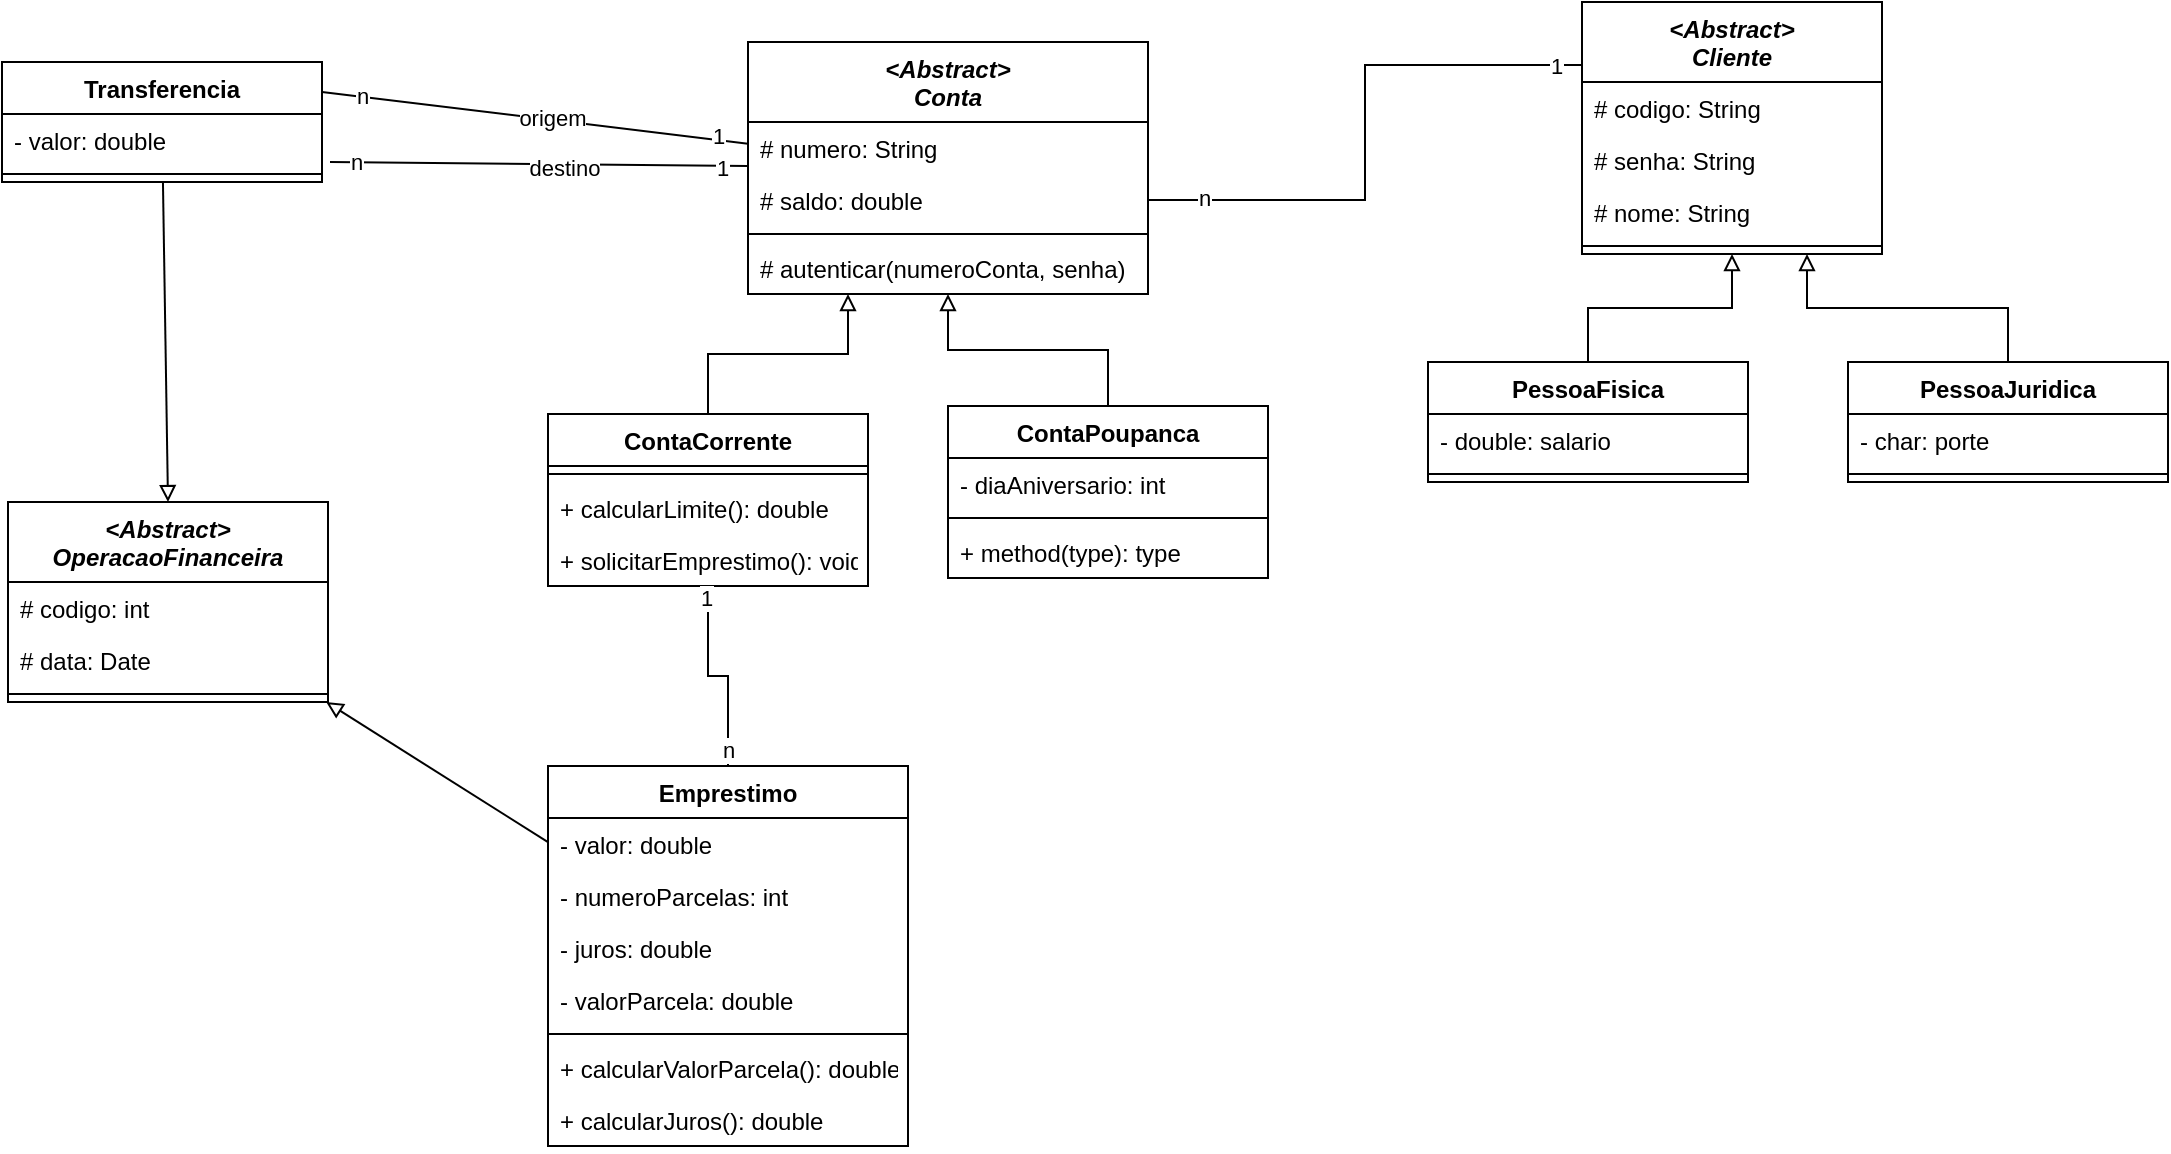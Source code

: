 <mxfile version="13.10.5" type="device"><diagram id="RcMY8gVsUgp54srIJ5_0" name="Page-1"><mxGraphModel dx="1955" dy="534" grid="1" gridSize="10" guides="1" tooltips="1" connect="1" arrows="1" fold="1" page="1" pageScale="1" pageWidth="850" pageHeight="1100" math="0" shadow="0"><root><mxCell id="0"/><mxCell id="1" parent="0"/><mxCell id="Mbj8dXNGY5FZDgtsWtC5-1" value="&lt;Abstract&gt;&#xA;Cliente" style="swimlane;fontStyle=3;align=center;verticalAlign=top;childLayout=stackLayout;horizontal=1;startSize=40;horizontalStack=0;resizeParent=1;resizeParentMax=0;resizeLast=0;collapsible=1;marginBottom=0;" parent="1" vertex="1"><mxGeometry x="527" y="30" width="150" height="126" as="geometry"/></mxCell><mxCell id="pEUSYdU6tStEqlVM76hr-1" value="# codigo: String" style="text;strokeColor=none;fillColor=none;align=left;verticalAlign=top;spacingLeft=4;spacingRight=4;overflow=hidden;rotatable=0;points=[[0,0.5],[1,0.5]];portConstraint=eastwest;" parent="Mbj8dXNGY5FZDgtsWtC5-1" vertex="1"><mxGeometry y="40" width="150" height="26" as="geometry"/></mxCell><mxCell id="Mbj8dXNGY5FZDgtsWtC5-2" value="# senha: String" style="text;strokeColor=none;fillColor=none;align=left;verticalAlign=top;spacingLeft=4;spacingRight=4;overflow=hidden;rotatable=0;points=[[0,0.5],[1,0.5]];portConstraint=eastwest;" parent="Mbj8dXNGY5FZDgtsWtC5-1" vertex="1"><mxGeometry y="66" width="150" height="26" as="geometry"/></mxCell><mxCell id="mbG5Q58NOPODjPvZXY7C-1" value="# nome: String" style="text;strokeColor=none;fillColor=none;align=left;verticalAlign=top;spacingLeft=4;spacingRight=4;overflow=hidden;rotatable=0;points=[[0,0.5],[1,0.5]];portConstraint=eastwest;" parent="Mbj8dXNGY5FZDgtsWtC5-1" vertex="1"><mxGeometry y="92" width="150" height="26" as="geometry"/></mxCell><mxCell id="Mbj8dXNGY5FZDgtsWtC5-3" value="" style="line;strokeWidth=1;fillColor=none;align=left;verticalAlign=middle;spacingTop=-1;spacingLeft=3;spacingRight=3;rotatable=0;labelPosition=right;points=[];portConstraint=eastwest;" parent="Mbj8dXNGY5FZDgtsWtC5-1" vertex="1"><mxGeometry y="118" width="150" height="8" as="geometry"/></mxCell><mxCell id="Mbj8dXNGY5FZDgtsWtC5-17" style="edgeStyle=orthogonalEdgeStyle;rounded=0;orthogonalLoop=1;jettySize=auto;html=1;exitX=0.5;exitY=0;exitDx=0;exitDy=0;entryX=0.5;entryY=1;entryDx=0;entryDy=0;endArrow=block;endFill=0;" parent="1" source="Mbj8dXNGY5FZDgtsWtC5-5" target="Mbj8dXNGY5FZDgtsWtC5-1" edge="1"><mxGeometry relative="1" as="geometry"/></mxCell><mxCell id="Mbj8dXNGY5FZDgtsWtC5-5" value="PessoaFisica" style="swimlane;fontStyle=1;align=center;verticalAlign=top;childLayout=stackLayout;horizontal=1;startSize=26;horizontalStack=0;resizeParent=1;resizeParentMax=0;resizeLast=0;collapsible=1;marginBottom=0;" parent="1" vertex="1"><mxGeometry x="450" y="210" width="160" height="60" as="geometry"/></mxCell><mxCell id="Mbj8dXNGY5FZDgtsWtC5-6" value="- double: salario" style="text;strokeColor=none;fillColor=none;align=left;verticalAlign=top;spacingLeft=4;spacingRight=4;overflow=hidden;rotatable=0;points=[[0,0.5],[1,0.5]];portConstraint=eastwest;" parent="Mbj8dXNGY5FZDgtsWtC5-5" vertex="1"><mxGeometry y="26" width="160" height="26" as="geometry"/></mxCell><mxCell id="Mbj8dXNGY5FZDgtsWtC5-7" value="" style="line;strokeWidth=1;fillColor=none;align=left;verticalAlign=middle;spacingTop=-1;spacingLeft=3;spacingRight=3;rotatable=0;labelPosition=right;points=[];portConstraint=eastwest;" parent="Mbj8dXNGY5FZDgtsWtC5-5" vertex="1"><mxGeometry y="52" width="160" height="8" as="geometry"/></mxCell><mxCell id="Mbj8dXNGY5FZDgtsWtC5-18" style="edgeStyle=orthogonalEdgeStyle;rounded=0;orthogonalLoop=1;jettySize=auto;html=1;entryX=0.75;entryY=1;entryDx=0;entryDy=0;endArrow=block;endFill=0;" parent="1" source="Mbj8dXNGY5FZDgtsWtC5-9" target="Mbj8dXNGY5FZDgtsWtC5-1" edge="1"><mxGeometry relative="1" as="geometry"/></mxCell><mxCell id="Mbj8dXNGY5FZDgtsWtC5-9" value="PessoaJuridica" style="swimlane;fontStyle=1;align=center;verticalAlign=top;childLayout=stackLayout;horizontal=1;startSize=26;horizontalStack=0;resizeParent=1;resizeParentMax=0;resizeLast=0;collapsible=1;marginBottom=0;" parent="1" vertex="1"><mxGeometry x="660" y="210" width="160" height="60" as="geometry"/></mxCell><mxCell id="Mbj8dXNGY5FZDgtsWtC5-10" value="- char: porte" style="text;strokeColor=none;fillColor=none;align=left;verticalAlign=top;spacingLeft=4;spacingRight=4;overflow=hidden;rotatable=0;points=[[0,0.5],[1,0.5]];portConstraint=eastwest;" parent="Mbj8dXNGY5FZDgtsWtC5-9" vertex="1"><mxGeometry y="26" width="160" height="26" as="geometry"/></mxCell><mxCell id="Mbj8dXNGY5FZDgtsWtC5-11" value="" style="line;strokeWidth=1;fillColor=none;align=left;verticalAlign=middle;spacingTop=-1;spacingLeft=3;spacingRight=3;rotatable=0;labelPosition=right;points=[];portConstraint=eastwest;" parent="Mbj8dXNGY5FZDgtsWtC5-9" vertex="1"><mxGeometry y="52" width="160" height="8" as="geometry"/></mxCell><mxCell id="Mbj8dXNGY5FZDgtsWtC5-13" value="&lt;Abstract&gt;&#xA;Conta" style="swimlane;fontStyle=3;align=center;verticalAlign=top;childLayout=stackLayout;horizontal=1;startSize=40;horizontalStack=0;resizeParent=1;resizeParentMax=0;resizeLast=0;collapsible=1;marginBottom=0;" parent="1" vertex="1"><mxGeometry x="110" y="50" width="200" height="126" as="geometry"/></mxCell><mxCell id="Mbj8dXNGY5FZDgtsWtC5-14" value="# numero: String" style="text;strokeColor=none;fillColor=none;align=left;verticalAlign=top;spacingLeft=4;spacingRight=4;overflow=hidden;rotatable=0;points=[[0,0.5],[1,0.5]];portConstraint=eastwest;" parent="Mbj8dXNGY5FZDgtsWtC5-13" vertex="1"><mxGeometry y="40" width="200" height="26" as="geometry"/></mxCell><mxCell id="Mbj8dXNGY5FZDgtsWtC5-39" value="# saldo: double" style="text;strokeColor=none;fillColor=none;align=left;verticalAlign=top;spacingLeft=4;spacingRight=4;overflow=hidden;rotatable=0;points=[[0,0.5],[1,0.5]];portConstraint=eastwest;" parent="Mbj8dXNGY5FZDgtsWtC5-13" vertex="1"><mxGeometry y="66" width="200" height="26" as="geometry"/></mxCell><mxCell id="Mbj8dXNGY5FZDgtsWtC5-15" value="" style="line;strokeWidth=1;fillColor=none;align=left;verticalAlign=middle;spacingTop=-1;spacingLeft=3;spacingRight=3;rotatable=0;labelPosition=right;points=[];portConstraint=eastwest;" parent="Mbj8dXNGY5FZDgtsWtC5-13" vertex="1"><mxGeometry y="92" width="200" height="8" as="geometry"/></mxCell><mxCell id="Q6RiedWGzLizgEgo3RWb-1" value="# autenticar(numeroConta, senha)" style="text;strokeColor=none;fillColor=none;align=left;verticalAlign=top;spacingLeft=4;spacingRight=4;overflow=hidden;rotatable=0;points=[[0,0.5],[1,0.5]];portConstraint=eastwest;" parent="Mbj8dXNGY5FZDgtsWtC5-13" vertex="1"><mxGeometry y="100" width="200" height="26" as="geometry"/></mxCell><mxCell id="Mbj8dXNGY5FZDgtsWtC5-40" style="edgeStyle=orthogonalEdgeStyle;rounded=0;orthogonalLoop=1;jettySize=auto;html=1;exitX=0.5;exitY=0;exitDx=0;exitDy=0;entryX=0.25;entryY=1;entryDx=0;entryDy=0;endArrow=block;endFill=0;" parent="1" source="Mbj8dXNGY5FZDgtsWtC5-23" target="Mbj8dXNGY5FZDgtsWtC5-13" edge="1"><mxGeometry relative="1" as="geometry"><mxPoint x="152.08" y="176.988" as="targetPoint"/></mxGeometry></mxCell><mxCell id="Mbj8dXNGY5FZDgtsWtC5-23" value="ContaCorrente" style="swimlane;fontStyle=1;align=center;verticalAlign=top;childLayout=stackLayout;horizontal=1;startSize=26;horizontalStack=0;resizeParent=1;resizeParentMax=0;resizeLast=0;collapsible=1;marginBottom=0;" parent="1" vertex="1"><mxGeometry x="10" y="236" width="160" height="86" as="geometry"/></mxCell><mxCell id="Mbj8dXNGY5FZDgtsWtC5-25" value="" style="line;strokeWidth=1;fillColor=none;align=left;verticalAlign=middle;spacingTop=-1;spacingLeft=3;spacingRight=3;rotatable=0;labelPosition=right;points=[];portConstraint=eastwest;" parent="Mbj8dXNGY5FZDgtsWtC5-23" vertex="1"><mxGeometry y="26" width="160" height="8" as="geometry"/></mxCell><mxCell id="Mbj8dXNGY5FZDgtsWtC5-26" value="+ calcularLimite(): double" style="text;strokeColor=none;fillColor=none;align=left;verticalAlign=top;spacingLeft=4;spacingRight=4;overflow=hidden;rotatable=0;points=[[0,0.5],[1,0.5]];portConstraint=eastwest;" parent="Mbj8dXNGY5FZDgtsWtC5-23" vertex="1"><mxGeometry y="34" width="160" height="26" as="geometry"/></mxCell><mxCell id="Mbj8dXNGY5FZDgtsWtC5-50" value="+ solicitarEmprestimo(): void" style="text;strokeColor=none;fillColor=none;align=left;verticalAlign=top;spacingLeft=4;spacingRight=4;overflow=hidden;rotatable=0;points=[[0,0.5],[1,0.5]];portConstraint=eastwest;" parent="Mbj8dXNGY5FZDgtsWtC5-23" vertex="1"><mxGeometry y="60" width="160" height="26" as="geometry"/></mxCell><mxCell id="Mbj8dXNGY5FZDgtsWtC5-41" style="edgeStyle=orthogonalEdgeStyle;rounded=0;orthogonalLoop=1;jettySize=auto;html=1;endArrow=block;endFill=0;" parent="1" source="Mbj8dXNGY5FZDgtsWtC5-27" target="Mbj8dXNGY5FZDgtsWtC5-13" edge="1"><mxGeometry relative="1" as="geometry"><mxPoint x="210" y="170" as="targetPoint"/></mxGeometry></mxCell><mxCell id="Mbj8dXNGY5FZDgtsWtC5-27" value="ContaPoupanca" style="swimlane;fontStyle=1;align=center;verticalAlign=top;childLayout=stackLayout;horizontal=1;startSize=26;horizontalStack=0;resizeParent=1;resizeParentMax=0;resizeLast=0;collapsible=1;marginBottom=0;" parent="1" vertex="1"><mxGeometry x="210" y="232" width="160" height="86" as="geometry"/></mxCell><mxCell id="Mbj8dXNGY5FZDgtsWtC5-28" value="- diaAniversario: int" style="text;strokeColor=none;fillColor=none;align=left;verticalAlign=top;spacingLeft=4;spacingRight=4;overflow=hidden;rotatable=0;points=[[0,0.5],[1,0.5]];portConstraint=eastwest;" parent="Mbj8dXNGY5FZDgtsWtC5-27" vertex="1"><mxGeometry y="26" width="160" height="26" as="geometry"/></mxCell><mxCell id="Mbj8dXNGY5FZDgtsWtC5-29" value="" style="line;strokeWidth=1;fillColor=none;align=left;verticalAlign=middle;spacingTop=-1;spacingLeft=3;spacingRight=3;rotatable=0;labelPosition=right;points=[];portConstraint=eastwest;" parent="Mbj8dXNGY5FZDgtsWtC5-27" vertex="1"><mxGeometry y="52" width="160" height="8" as="geometry"/></mxCell><mxCell id="Mbj8dXNGY5FZDgtsWtC5-30" value="+ method(type): type" style="text;strokeColor=none;fillColor=none;align=left;verticalAlign=top;spacingLeft=4;spacingRight=4;overflow=hidden;rotatable=0;points=[[0,0.5],[1,0.5]];portConstraint=eastwest;" parent="Mbj8dXNGY5FZDgtsWtC5-27" vertex="1"><mxGeometry y="60" width="160" height="26" as="geometry"/></mxCell><mxCell id="Mbj8dXNGY5FZDgtsWtC5-47" style="edgeStyle=orthogonalEdgeStyle;rounded=0;orthogonalLoop=1;jettySize=auto;html=1;exitX=0.5;exitY=0;exitDx=0;exitDy=0;endArrow=none;endFill=0;" parent="1" source="Mbj8dXNGY5FZDgtsWtC5-35" target="Mbj8dXNGY5FZDgtsWtC5-23" edge="1"><mxGeometry relative="1" as="geometry"><mxPoint x="80" y="310" as="targetPoint"/></mxGeometry></mxCell><mxCell id="Mbj8dXNGY5FZDgtsWtC5-48" value="n" style="edgeLabel;html=1;align=center;verticalAlign=middle;resizable=0;points=[];" parent="Mbj8dXNGY5FZDgtsWtC5-47" vertex="1" connectable="0"><mxGeometry x="-0.837" relative="1" as="geometry"><mxPoint as="offset"/></mxGeometry></mxCell><mxCell id="Mbj8dXNGY5FZDgtsWtC5-49" value="1" style="edgeLabel;html=1;align=center;verticalAlign=middle;resizable=0;points=[];" parent="Mbj8dXNGY5FZDgtsWtC5-47" vertex="1" connectable="0"><mxGeometry x="0.875" y="1" relative="1" as="geometry"><mxPoint as="offset"/></mxGeometry></mxCell><mxCell id="Mbj8dXNGY5FZDgtsWtC5-42" style="edgeStyle=orthogonalEdgeStyle;rounded=0;orthogonalLoop=1;jettySize=auto;html=1;entryX=0;entryY=0.25;entryDx=0;entryDy=0;endArrow=none;endFill=0;" parent="1" source="Mbj8dXNGY5FZDgtsWtC5-39" target="Mbj8dXNGY5FZDgtsWtC5-1" edge="1"><mxGeometry relative="1" as="geometry"/></mxCell><mxCell id="Mbj8dXNGY5FZDgtsWtC5-43" value="&lt;div&gt;1&lt;/div&gt;" style="edgeLabel;html=1;align=center;verticalAlign=middle;resizable=0;points=[];" parent="Mbj8dXNGY5FZDgtsWtC5-42" vertex="1" connectable="0"><mxGeometry x="0.904" relative="1" as="geometry"><mxPoint as="offset"/></mxGeometry></mxCell><mxCell id="Mbj8dXNGY5FZDgtsWtC5-44" value="n" style="edgeLabel;html=1;align=center;verticalAlign=middle;resizable=0;points=[];" parent="Mbj8dXNGY5FZDgtsWtC5-42" vertex="1" connectable="0"><mxGeometry x="-0.804" y="1" relative="1" as="geometry"><mxPoint as="offset"/></mxGeometry></mxCell><mxCell id="Mbj8dXNGY5FZDgtsWtC5-73" style="edgeStyle=none;rounded=0;orthogonalLoop=1;jettySize=auto;html=1;endArrow=block;endFill=0;" parent="1" source="Mbj8dXNGY5FZDgtsWtC5-35" target="Mbj8dXNGY5FZDgtsWtC5-67" edge="1"><mxGeometry relative="1" as="geometry"/></mxCell><mxCell id="Mbj8dXNGY5FZDgtsWtC5-35" value="Emprestimo" style="swimlane;fontStyle=1;align=center;verticalAlign=top;childLayout=stackLayout;horizontal=1;startSize=26;horizontalStack=0;resizeParent=1;resizeParentMax=0;resizeLast=0;collapsible=1;marginBottom=0;" parent="1" vertex="1"><mxGeometry x="10" y="412" width="180" height="190" as="geometry"/></mxCell><mxCell id="Mbj8dXNGY5FZDgtsWtC5-36" value="- valor: double" style="text;strokeColor=none;fillColor=none;align=left;verticalAlign=top;spacingLeft=4;spacingRight=4;overflow=hidden;rotatable=0;points=[[0,0.5],[1,0.5]];portConstraint=eastwest;" parent="Mbj8dXNGY5FZDgtsWtC5-35" vertex="1"><mxGeometry y="26" width="180" height="26" as="geometry"/></mxCell><mxCell id="Mbj8dXNGY5FZDgtsWtC5-45" value="- numeroParcelas: int" style="text;strokeColor=none;fillColor=none;align=left;verticalAlign=top;spacingLeft=4;spacingRight=4;overflow=hidden;rotatable=0;points=[[0,0.5],[1,0.5]];portConstraint=eastwest;" parent="Mbj8dXNGY5FZDgtsWtC5-35" vertex="1"><mxGeometry y="52" width="180" height="26" as="geometry"/></mxCell><mxCell id="Mbj8dXNGY5FZDgtsWtC5-46" value="- juros: double" style="text;strokeColor=none;fillColor=none;align=left;verticalAlign=top;spacingLeft=4;spacingRight=4;overflow=hidden;rotatable=0;points=[[0,0.5],[1,0.5]];portConstraint=eastwest;" parent="Mbj8dXNGY5FZDgtsWtC5-35" vertex="1"><mxGeometry y="78" width="180" height="26" as="geometry"/></mxCell><mxCell id="Mbj8dXNGY5FZDgtsWtC5-51" value="- valorParcela: double" style="text;strokeColor=none;fillColor=none;align=left;verticalAlign=top;spacingLeft=4;spacingRight=4;overflow=hidden;rotatable=0;points=[[0,0.5],[1,0.5]];portConstraint=eastwest;" parent="Mbj8dXNGY5FZDgtsWtC5-35" vertex="1"><mxGeometry y="104" width="180" height="26" as="geometry"/></mxCell><mxCell id="Mbj8dXNGY5FZDgtsWtC5-37" value="" style="line;strokeWidth=1;fillColor=none;align=left;verticalAlign=middle;spacingTop=-1;spacingLeft=3;spacingRight=3;rotatable=0;labelPosition=right;points=[];portConstraint=eastwest;" parent="Mbj8dXNGY5FZDgtsWtC5-35" vertex="1"><mxGeometry y="130" width="180" height="8" as="geometry"/></mxCell><mxCell id="Mbj8dXNGY5FZDgtsWtC5-38" value="+ calcularValorParcela(): double" style="text;strokeColor=none;fillColor=none;align=left;verticalAlign=top;spacingLeft=4;spacingRight=4;overflow=hidden;rotatable=0;points=[[0,0.5],[1,0.5]];portConstraint=eastwest;" parent="Mbj8dXNGY5FZDgtsWtC5-35" vertex="1"><mxGeometry y="138" width="180" height="26" as="geometry"/></mxCell><mxCell id="Mbj8dXNGY5FZDgtsWtC5-52" value="+ calcularJuros(): double" style="text;strokeColor=none;fillColor=none;align=left;verticalAlign=top;spacingLeft=4;spacingRight=4;overflow=hidden;rotatable=0;points=[[0,0.5],[1,0.5]];portConstraint=eastwest;" parent="Mbj8dXNGY5FZDgtsWtC5-35" vertex="1"><mxGeometry y="164" width="180" height="26" as="geometry"/></mxCell><mxCell id="Mbj8dXNGY5FZDgtsWtC5-59" style="edgeStyle=none;rounded=0;orthogonalLoop=1;jettySize=auto;html=1;exitX=1.025;exitY=0.923;exitDx=0;exitDy=0;endArrow=none;endFill=0;exitPerimeter=0;" parent="1" source="Mbj8dXNGY5FZDgtsWtC5-32" target="Mbj8dXNGY5FZDgtsWtC5-13" edge="1"><mxGeometry relative="1" as="geometry"><mxPoint x="-103" y="133" as="sourcePoint"/></mxGeometry></mxCell><mxCell id="Mbj8dXNGY5FZDgtsWtC5-64" value="n" style="edgeLabel;html=1;align=center;verticalAlign=middle;resizable=0;points=[];" parent="Mbj8dXNGY5FZDgtsWtC5-59" vertex="1" connectable="0"><mxGeometry x="-0.877" relative="1" as="geometry"><mxPoint as="offset"/></mxGeometry></mxCell><mxCell id="Mbj8dXNGY5FZDgtsWtC5-65" value="1" style="edgeLabel;html=1;align=center;verticalAlign=middle;resizable=0;points=[];" parent="Mbj8dXNGY5FZDgtsWtC5-59" vertex="1" connectable="0"><mxGeometry x="0.869" y="-1" relative="1" as="geometry"><mxPoint as="offset"/></mxGeometry></mxCell><mxCell id="Mbj8dXNGY5FZDgtsWtC5-66" value="destino" style="edgeLabel;html=1;align=center;verticalAlign=middle;resizable=0;points=[];" parent="Mbj8dXNGY5FZDgtsWtC5-59" vertex="1" connectable="0"><mxGeometry x="0.114" y="-2" relative="1" as="geometry"><mxPoint as="offset"/></mxGeometry></mxCell><mxCell id="Mbj8dXNGY5FZDgtsWtC5-60" style="edgeStyle=none;rounded=0;orthogonalLoop=1;jettySize=auto;html=1;exitX=1;exitY=0.25;exitDx=0;exitDy=0;endArrow=none;endFill=0;" parent="1" source="Mbj8dXNGY5FZDgtsWtC5-31" target="Mbj8dXNGY5FZDgtsWtC5-13" edge="1"><mxGeometry relative="1" as="geometry"/></mxCell><mxCell id="Mbj8dXNGY5FZDgtsWtC5-61" value="n" style="edgeLabel;html=1;align=center;verticalAlign=middle;resizable=0;points=[];" parent="Mbj8dXNGY5FZDgtsWtC5-60" vertex="1" connectable="0"><mxGeometry x="-0.819" y="1" relative="1" as="geometry"><mxPoint as="offset"/></mxGeometry></mxCell><mxCell id="Mbj8dXNGY5FZDgtsWtC5-62" value="1" style="edgeLabel;html=1;align=center;verticalAlign=middle;resizable=0;points=[];" parent="Mbj8dXNGY5FZDgtsWtC5-60" vertex="1" connectable="0"><mxGeometry x="0.854" y="2" relative="1" as="geometry"><mxPoint as="offset"/></mxGeometry></mxCell><mxCell id="Mbj8dXNGY5FZDgtsWtC5-63" value="origem" style="edgeLabel;html=1;align=center;verticalAlign=middle;resizable=0;points=[];" parent="Mbj8dXNGY5FZDgtsWtC5-60" vertex="1" connectable="0"><mxGeometry x="0.072" y="1" relative="1" as="geometry"><mxPoint as="offset"/></mxGeometry></mxCell><mxCell id="Mbj8dXNGY5FZDgtsWtC5-72" style="edgeStyle=none;rounded=0;orthogonalLoop=1;jettySize=auto;html=1;entryX=0.5;entryY=0;entryDx=0;entryDy=0;endArrow=block;endFill=0;" parent="1" source="Mbj8dXNGY5FZDgtsWtC5-31" target="Mbj8dXNGY5FZDgtsWtC5-67" edge="1"><mxGeometry relative="1" as="geometry"/></mxCell><mxCell id="Mbj8dXNGY5FZDgtsWtC5-31" value="Transferencia" style="swimlane;fontStyle=1;align=center;verticalAlign=top;childLayout=stackLayout;horizontal=1;startSize=26;horizontalStack=0;resizeParent=1;resizeParentMax=0;resizeLast=0;collapsible=1;marginBottom=0;" parent="1" vertex="1"><mxGeometry x="-263" y="60" width="160" height="60" as="geometry"/></mxCell><mxCell id="Mbj8dXNGY5FZDgtsWtC5-32" value="- valor: double" style="text;strokeColor=none;fillColor=none;align=left;verticalAlign=top;spacingLeft=4;spacingRight=4;overflow=hidden;rotatable=0;points=[[0,0.5],[1,0.5]];portConstraint=eastwest;" parent="Mbj8dXNGY5FZDgtsWtC5-31" vertex="1"><mxGeometry y="26" width="160" height="26" as="geometry"/></mxCell><mxCell id="Mbj8dXNGY5FZDgtsWtC5-33" value="" style="line;strokeWidth=1;fillColor=none;align=left;verticalAlign=middle;spacingTop=-1;spacingLeft=3;spacingRight=3;rotatable=0;labelPosition=right;points=[];portConstraint=eastwest;" parent="Mbj8dXNGY5FZDgtsWtC5-31" vertex="1"><mxGeometry y="52" width="160" height="8" as="geometry"/></mxCell><mxCell id="Mbj8dXNGY5FZDgtsWtC5-67" value="&lt;Abstract&gt;&#xA;OperacaoFinanceira" style="swimlane;fontStyle=3;align=center;verticalAlign=top;childLayout=stackLayout;horizontal=1;startSize=40;horizontalStack=0;resizeParent=1;resizeParentMax=0;resizeLast=0;collapsible=1;marginBottom=0;" parent="1" vertex="1"><mxGeometry x="-260" y="280" width="160" height="100" as="geometry"/></mxCell><mxCell id="Mbj8dXNGY5FZDgtsWtC5-71" value="# codigo: int" style="text;strokeColor=none;fillColor=none;align=left;verticalAlign=top;spacingLeft=4;spacingRight=4;overflow=hidden;rotatable=0;points=[[0,0.5],[1,0.5]];portConstraint=eastwest;" parent="Mbj8dXNGY5FZDgtsWtC5-67" vertex="1"><mxGeometry y="40" width="160" height="26" as="geometry"/></mxCell><mxCell id="Mbj8dXNGY5FZDgtsWtC5-68" value="# data: Date" style="text;strokeColor=none;fillColor=none;align=left;verticalAlign=top;spacingLeft=4;spacingRight=4;overflow=hidden;rotatable=0;points=[[0,0.5],[1,0.5]];portConstraint=eastwest;" parent="Mbj8dXNGY5FZDgtsWtC5-67" vertex="1"><mxGeometry y="66" width="160" height="26" as="geometry"/></mxCell><mxCell id="Mbj8dXNGY5FZDgtsWtC5-69" value="" style="line;strokeWidth=1;fillColor=none;align=left;verticalAlign=middle;spacingTop=-1;spacingLeft=3;spacingRight=3;rotatable=0;labelPosition=right;points=[];portConstraint=eastwest;" parent="Mbj8dXNGY5FZDgtsWtC5-67" vertex="1"><mxGeometry y="92" width="160" height="8" as="geometry"/></mxCell></root></mxGraphModel></diagram></mxfile>